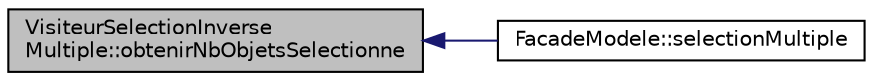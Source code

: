 digraph "VisiteurSelectionInverseMultiple::obtenirNbObjetsSelectionne"
{
  edge [fontname="Helvetica",fontsize="10",labelfontname="Helvetica",labelfontsize="10"];
  node [fontname="Helvetica",fontsize="10",shape=record];
  rankdir="LR";
  Node1 [label="VisiteurSelectionInverse\lMultiple::obtenirNbObjetsSelectionne",height=0.2,width=0.4,color="black", fillcolor="grey75", style="filled", fontcolor="black"];
  Node1 -> Node2 [dir="back",color="midnightblue",fontsize="10",style="solid",fontname="Helvetica"];
  Node2 [label="FacadeModele::selectionMultiple",height=0.2,width=0.4,color="black", fillcolor="white", style="filled",URL="$d1/dd9/class_facade_modele.html#a71abcf7e1ba5120c04310a9f89d7f030",tooltip="xxxxx "];
}
